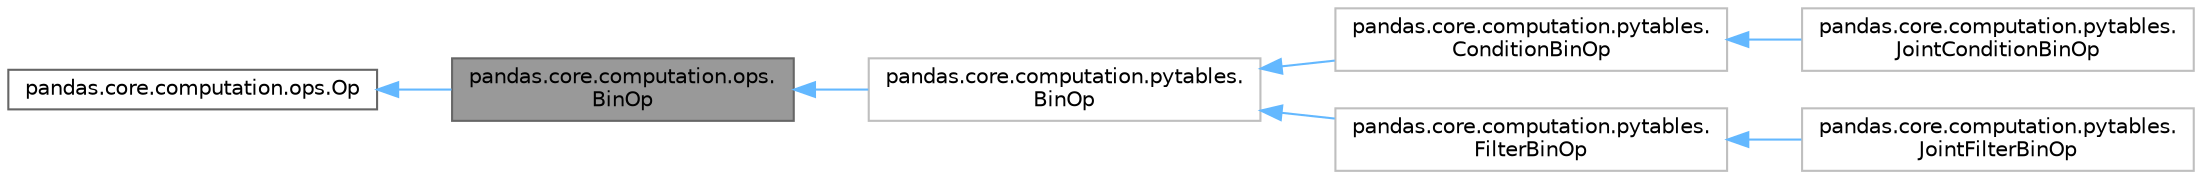 digraph "pandas.core.computation.ops.BinOp"
{
 // LATEX_PDF_SIZE
  bgcolor="transparent";
  edge [fontname=Helvetica,fontsize=10,labelfontname=Helvetica,labelfontsize=10];
  node [fontname=Helvetica,fontsize=10,shape=box,height=0.2,width=0.4];
  rankdir="LR";
  Node1 [id="Node000001",label="pandas.core.computation.ops.\lBinOp",height=0.2,width=0.4,color="gray40", fillcolor="grey60", style="filled", fontcolor="black",tooltip=" "];
  Node2 -> Node1 [id="edge1_Node000001_Node000002",dir="back",color="steelblue1",style="solid",tooltip=" "];
  Node2 [id="Node000002",label="pandas.core.computation.ops.Op",height=0.2,width=0.4,color="gray40", fillcolor="white", style="filled",URL="$d0/d08/classpandas_1_1core_1_1computation_1_1ops_1_1Op.html",tooltip=" "];
  Node1 -> Node3 [id="edge2_Node000001_Node000003",dir="back",color="steelblue1",style="solid",tooltip=" "];
  Node3 [id="Node000003",label="pandas.core.computation.pytables.\lBinOp",height=0.2,width=0.4,color="grey75", fillcolor="white", style="filled",URL="$db/d53/classpandas_1_1core_1_1computation_1_1pytables_1_1BinOp.html",tooltip=" "];
  Node3 -> Node4 [id="edge3_Node000003_Node000004",dir="back",color="steelblue1",style="solid",tooltip=" "];
  Node4 [id="Node000004",label="pandas.core.computation.pytables.\lConditionBinOp",height=0.2,width=0.4,color="grey75", fillcolor="white", style="filled",URL="$d0/d3b/classpandas_1_1core_1_1computation_1_1pytables_1_1ConditionBinOp.html",tooltip=" "];
  Node4 -> Node5 [id="edge4_Node000004_Node000005",dir="back",color="steelblue1",style="solid",tooltip=" "];
  Node5 [id="Node000005",label="pandas.core.computation.pytables.\lJointConditionBinOp",height=0.2,width=0.4,color="grey75", fillcolor="white", style="filled",URL="$d3/dde/classpandas_1_1core_1_1computation_1_1pytables_1_1JointConditionBinOp.html",tooltip=" "];
  Node3 -> Node6 [id="edge5_Node000003_Node000006",dir="back",color="steelblue1",style="solid",tooltip=" "];
  Node6 [id="Node000006",label="pandas.core.computation.pytables.\lFilterBinOp",height=0.2,width=0.4,color="grey75", fillcolor="white", style="filled",URL="$de/d62/classpandas_1_1core_1_1computation_1_1pytables_1_1FilterBinOp.html",tooltip=" "];
  Node6 -> Node7 [id="edge6_Node000006_Node000007",dir="back",color="steelblue1",style="solid",tooltip=" "];
  Node7 [id="Node000007",label="pandas.core.computation.pytables.\lJointFilterBinOp",height=0.2,width=0.4,color="grey75", fillcolor="white", style="filled",URL="$de/dd4/classpandas_1_1core_1_1computation_1_1pytables_1_1JointFilterBinOp.html",tooltip=" "];
}
